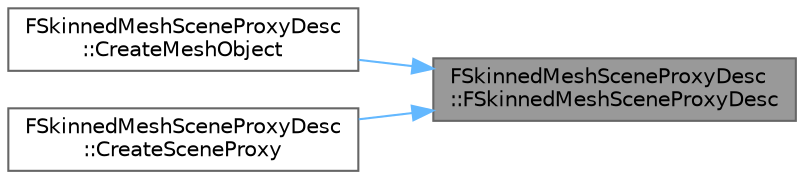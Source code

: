digraph "FSkinnedMeshSceneProxyDesc::FSkinnedMeshSceneProxyDesc"
{
 // INTERACTIVE_SVG=YES
 // LATEX_PDF_SIZE
  bgcolor="transparent";
  edge [fontname=Helvetica,fontsize=10,labelfontname=Helvetica,labelfontsize=10];
  node [fontname=Helvetica,fontsize=10,shape=box,height=0.2,width=0.4];
  rankdir="RL";
  Node1 [id="Node000001",label="FSkinnedMeshSceneProxyDesc\l::FSkinnedMeshSceneProxyDesc",height=0.2,width=0.4,color="gray40", fillcolor="grey60", style="filled", fontcolor="black",tooltip=" "];
  Node1 -> Node2 [id="edge1_Node000001_Node000002",dir="back",color="steelblue1",style="solid",tooltip=" "];
  Node2 [id="Node000002",label="FSkinnedMeshSceneProxyDesc\l::CreateMeshObject",height=0.2,width=0.4,color="grey40", fillcolor="white", style="filled",URL="$d2/dfc/structFSkinnedMeshSceneProxyDesc.html#a45975ecb057cb39dddeea88c1b5c6403",tooltip=" "];
  Node1 -> Node3 [id="edge2_Node000001_Node000003",dir="back",color="steelblue1",style="solid",tooltip=" "];
  Node3 [id="Node000003",label="FSkinnedMeshSceneProxyDesc\l::CreateSceneProxy",height=0.2,width=0.4,color="grey40", fillcolor="white", style="filled",URL="$d2/dfc/structFSkinnedMeshSceneProxyDesc.html#aa4df5077079951eb0283738e07680d4a",tooltip=" "];
}
